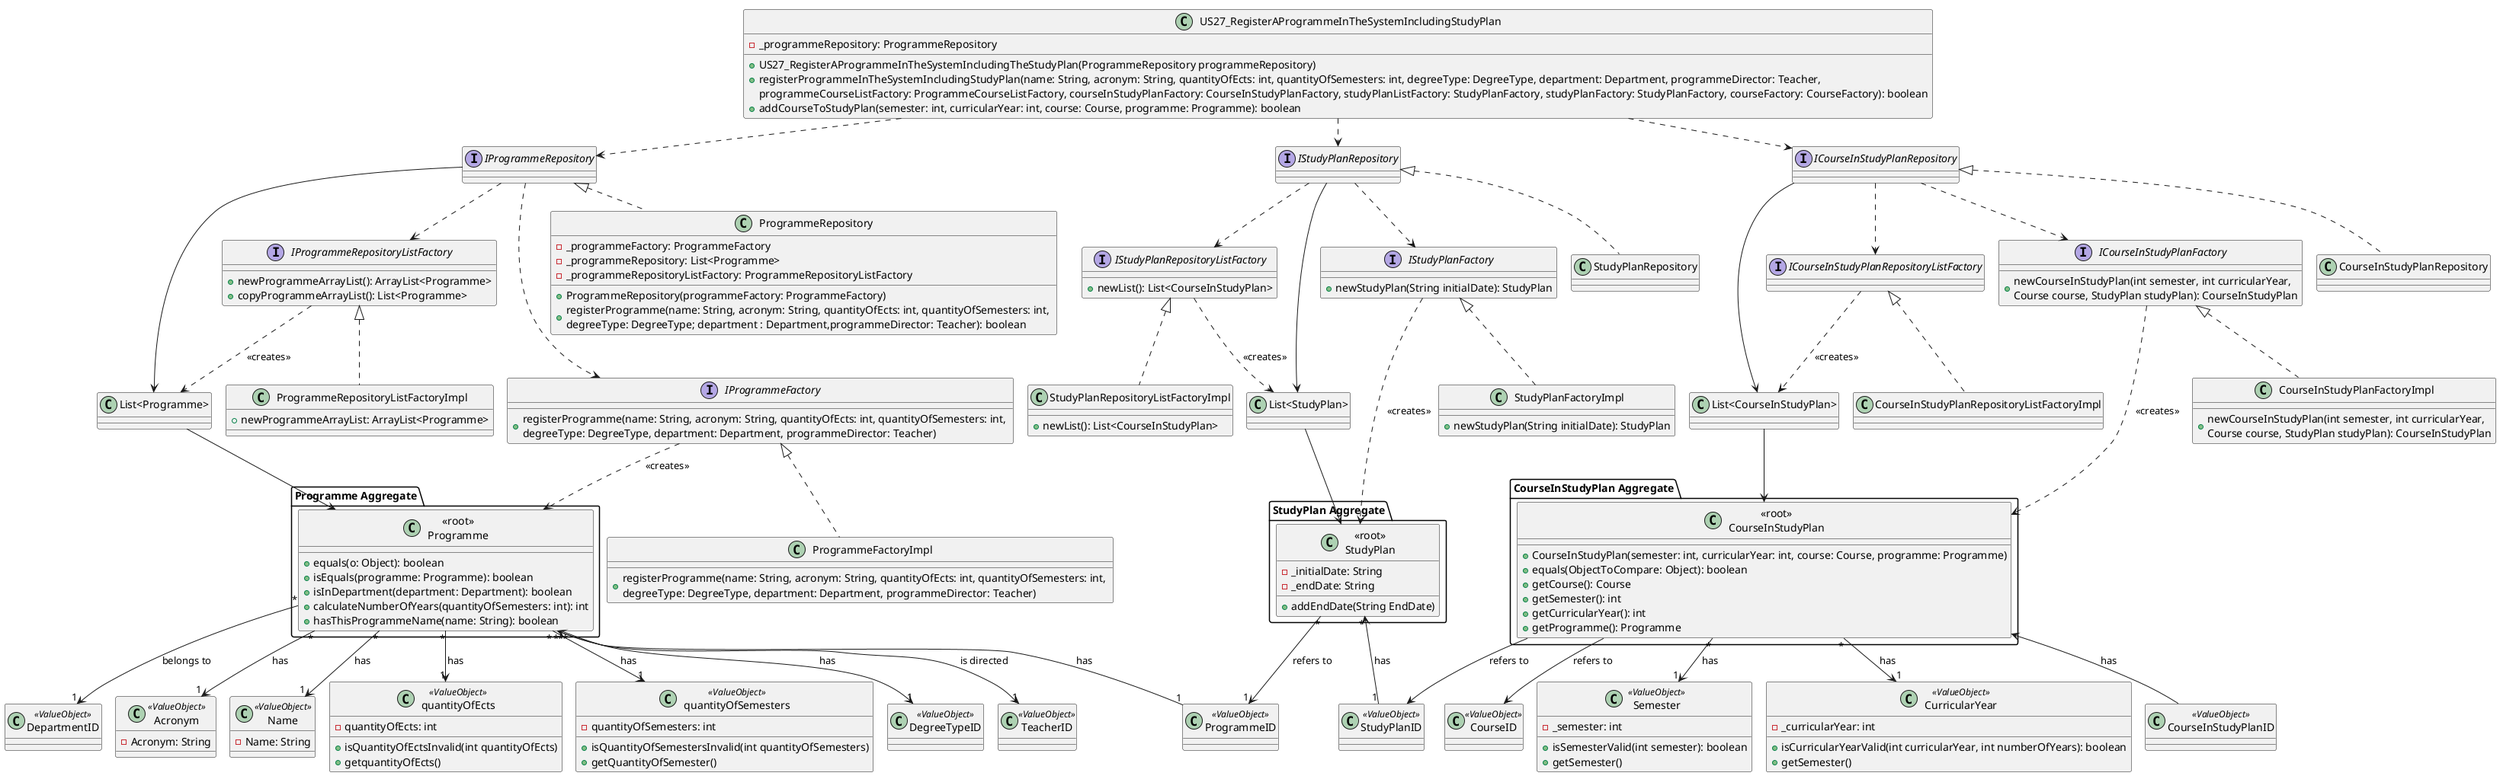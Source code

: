 @startuml
!pragma layout smetana

class US27_RegisterAProgrammeInTheSystemIncludingStudyPlan {
    -_programmeRepository: ProgrammeRepository
    +US27_RegisterAProgrammeInTheSystemIncludingTheStudyPlan(ProgrammeRepository programmeRepository)
    +registerProgrammeInTheSystemIncludingStudyPlan(name: String, acronym: String, quantityOfEcts: int, quantityOfSemesters: int, degreeType: DegreeType, department: Department, programmeDirector: Teacher,
    programmeCourseListFactory: ProgrammeCourseListFactory, courseInStudyPlanFactory: CourseInStudyPlanFactory, studyPlanListFactory: StudyPlanFactory, studyPlanFactory: StudyPlanFactory, courseFactory: CourseFactory): boolean
    +addCourseToStudyPlan(semester: int, curricularYear: int, course: Course, programme: Programme): boolean
}

class "List<Programme>" {}
class "List<CourseInStudyPlan>" {}
class "List<StudyPlan>" {}

class DepartmentID <<ValueObject>> {}
class Acronym <<ValueObject>> {
    -Acronym: String
}
class Name <<ValueObject>> {
    -Name: String
}

class ProgrammeID <<ValueObject>> {}

class quantityOfEcts <<ValueObject>> {
    -quantityOfEcts: int
    +isQuantityOfEctsInvalid(int quantityOfEcts)
    +getquantityOfEcts()
}

class quantityOfSemesters <<ValueObject>> {
    -quantityOfSemesters: int
    + isQuantityOfSemestersInvalid(int quantityOfSemesters)
    +getQuantityOfSemester()
}

package "Programme Aggregate" {
    class "<<root>>\nProgramme" {
         + equals(o: Object): boolean
         + isEquals(programme: Programme): boolean
         + isInDepartment(department: Department): boolean
         + calculateNumberOfYears(quantityOfSemesters: int): int
         + hasThisProgrammeName(name: String): boolean
    }



}
class ProgrammeRepository {
     -_programmeFactory: ProgrammeFactory
     -_programmeRepository: List<Programme>
     -_programmeRepositoryListFactory: ProgrammeRepositoryListFactory
     +ProgrammeRepository(programmeFactory: ProgrammeFactory)
     +registerProgramme(name: String, acronym: String, quantityOfEcts: int, quantityOfSemesters: int, \ndegreeType: DegreeType; department : Department,programmeDirector: Teacher): boolean
}

interface IProgrammeRepository {
}

class DegreeTypeID <<ValueObject>> {}

class TeacherID <<ValueObject>> {}

class CourseID <<ValueObject>> {}

class StudyPlanID <<ValueObject>> {}

package "StudyPlan Aggregate" {
    class "<<root>>\nStudyPlan" {
        -_initialDate: String
        -_endDate: String
        + addEndDate(String EndDate)
    }
}

class Semester <<ValueObject>> {
    -_semester: int
    +isSemesterValid(int semester): boolean
    +getSemester()
}

class CurricularYear <<ValueObject>> {
        -_curricularYear: int
        +isCurricularYearValid(int curricularYear, int numberOfYears): boolean
        +getSemester()
}

class CourseInStudyPlanID <<ValueObject>> {}

package "CourseInStudyPlan Aggregate" {
    class "<<root>>\nCourseInStudyPlan" {
        +CourseInStudyPlan(semester: int, curricularYear: int, course: Course, programme: Programme)
        +equals(ObjectToCompare: Object): boolean
        +getCourse(): Course
        +getSemester(): int
        +getCurricularYear(): int
        +getProgramme(): Programme
    }


}
interface ICourseInStudyPlanRepository {
}

class CourseInStudyPlanRepository {
}

interface ICourseInStudyPlanFactory{
    +newCourseInStudyPlan(int semester, int curricularYear, \nCourse course, StudyPlan studyPlan): CourseInStudyPlan
}

class CourseInStudyPlanFactoryImpl{
    +newCourseInStudyPlan(int semester, int curricularYear, \nCourse course, StudyPlan studyPlan): CourseInStudyPlan
    }

interface IStudyPlanRepository {
}

class StudyPlanRepository {
}

interface IStudyPlanRepositoryListFactory {
    +newList(): List<CourseInStudyPlan>
}

class StudyPlanRepositoryListFactoryImpl {
    +newList(): List<CourseInStudyPlan>
}

class StudyPlanFactoryImpl {
    +newStudyPlan(String initialDate): StudyPlan
}

interface IStudyPlanFactory {
    +newStudyPlan(String initialDate): StudyPlan
}

interface IProgrammeRepositoryListFactory {
    +newProgrammeArrayList(): ArrayList<Programme>
    +copyProgrammeArrayList(): List<Programme>
}

class ProgrammeRepositoryListFactoryImpl {
    +newProgrammeArrayList: ArrayList<Programme>
}

interface IProgrammeFactory {
    +registerProgramme(name: String, acronym: String, quantityOfEcts: int, quantityOfSemesters: int, \ndegreeType: DegreeType, department: Department, programmeDirector: Teacher)
}

class ProgrammeFactoryImpl {
    +registerProgramme(name: String, acronym: String, quantityOfEcts: int, quantityOfSemesters: int, \ndegreeType: DegreeType, department: Department, programmeDirector: Teacher)
}

class CourseInStudyPlanRepositoryListFactoryImpl {}

interface ICourseInStudyPlanRepositoryListFactory {}


US27_RegisterAProgrammeInTheSystemIncludingStudyPlan ..> IProgrammeRepository
US27_RegisterAProgrammeInTheSystemIncludingStudyPlan ..> ICourseInStudyPlanRepository
US27_RegisterAProgrammeInTheSystemIncludingStudyPlan ..> IStudyPlanRepository

IStudyPlanRepository <|.. StudyPlanRepository
IStudyPlanRepository ..> IStudyPlanRepositoryListFactory
IStudyPlanRepositoryListFactory <|.. StudyPlanRepositoryListFactoryImpl
IStudyPlanRepositoryListFactory ..> "List<StudyPlan>" : "<<creates>>"
IStudyPlanRepository --> "List<StudyPlan>"
IStudyPlanRepository ..> IStudyPlanFactory
IStudyPlanFactory <|.. StudyPlanFactoryImpl
IStudyPlanFactory ..> "<<root>>\nStudyPlan" : "<<creates>>"
"List<StudyPlan>" --> "<<root>>\nStudyPlan"
"<<root>>\nStudyPlan" "*" --> "1" ProgrammeID : refers to

ICourseInStudyPlanRepository <|.. CourseInStudyPlanRepository
ICourseInStudyPlanRepository ..> ICourseInStudyPlanRepositoryListFactory
ICourseInStudyPlanRepositoryListFactory <|.. CourseInStudyPlanRepositoryListFactoryImpl
ICourseInStudyPlanRepositoryListFactory ..> "List<CourseInStudyPlan>" : "<<creates>>"
ICourseInStudyPlanRepository --> "List<CourseInStudyPlan>"
ICourseInStudyPlanRepository ..> ICourseInStudyPlanFactory
ICourseInStudyPlanFactory <|.. CourseInStudyPlanFactoryImpl
ICourseInStudyPlanFactory ..> "<<root>>\nCourseInStudyPlan" : "<<creates>>"
"List<CourseInStudyPlan>" --> "<<root>>\nCourseInStudyPlan"
"<<root>>\nCourseInStudyPlan" --> CourseID: refers to
"<<root>>\nCourseInStudyPlan" --> StudyPlanID: refers to
"<<root>>\nCourseInStudyPlan" <-- CourseInStudyPlanID: has


IProgrammeRepository <|.. ProgrammeRepository
IProgrammeRepository ..> IProgrammeRepositoryListFactory
IProgrammeRepositoryListFactory <|.. ProgrammeRepositoryListFactoryImpl
IProgrammeRepositoryListFactory ..> "List<Programme>" : "<<creates>>"
IProgrammeRepository --> "List<Programme>"
IProgrammeRepository ..> IProgrammeFactory
IProgrammeFactory <|.. ProgrammeFactoryImpl
IProgrammeFactory ..> "<<root>>\nProgramme" : "<<creates>>"
"List<Programme>" --> "<<root>>\nProgramme"
"<<root>>\nProgramme" "*" --> "1" TeacherID : "is directed"
"<<root>>\nProgramme" "*" --> "1" DepartmentID : "belongs to"
"<<root>>\nProgramme" "*" --> "1" DegreeTypeID : "has"
"<<root>>\nProgramme" "*" --> "1" quantityOfSemesters : "has"
"<<root>>\nProgramme" "*" --> "1" quantityOfEcts : "has"
"<<root>>\nProgramme" "*" --> "1" Acronym : "has"
"<<root>>\nProgramme" "*" --> "1" Name : "has"
"<<root>>\nProgramme" "*" <-- "1" ProgrammeID : "has"

"<<root>>\nCourseInStudyPlan" "*" --> "1" Semester : "has"
"<<root>>\nCourseInStudyPlan" "*" --> "1" CurricularYear : "has"

"<<root>>\nStudyPlan" "*" <-- "1" StudyPlanID: "has"


@enduml